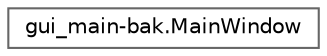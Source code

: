 digraph "Graphical Class Hierarchy"
{
 // LATEX_PDF_SIZE
  bgcolor="transparent";
  edge [fontname=Helvetica,fontsize=10,labelfontname=Helvetica,labelfontsize=10];
  node [fontname=Helvetica,fontsize=10,shape=box,height=0.2,width=0.4];
  rankdir="LR";
  Node0 [id="Node000000",label="gui_main-bak.MainWindow",height=0.2,width=0.4,color="grey40", fillcolor="white", style="filled",URL="$classgui__main-bak_1_1_main_window.html",tooltip=" "];
}
